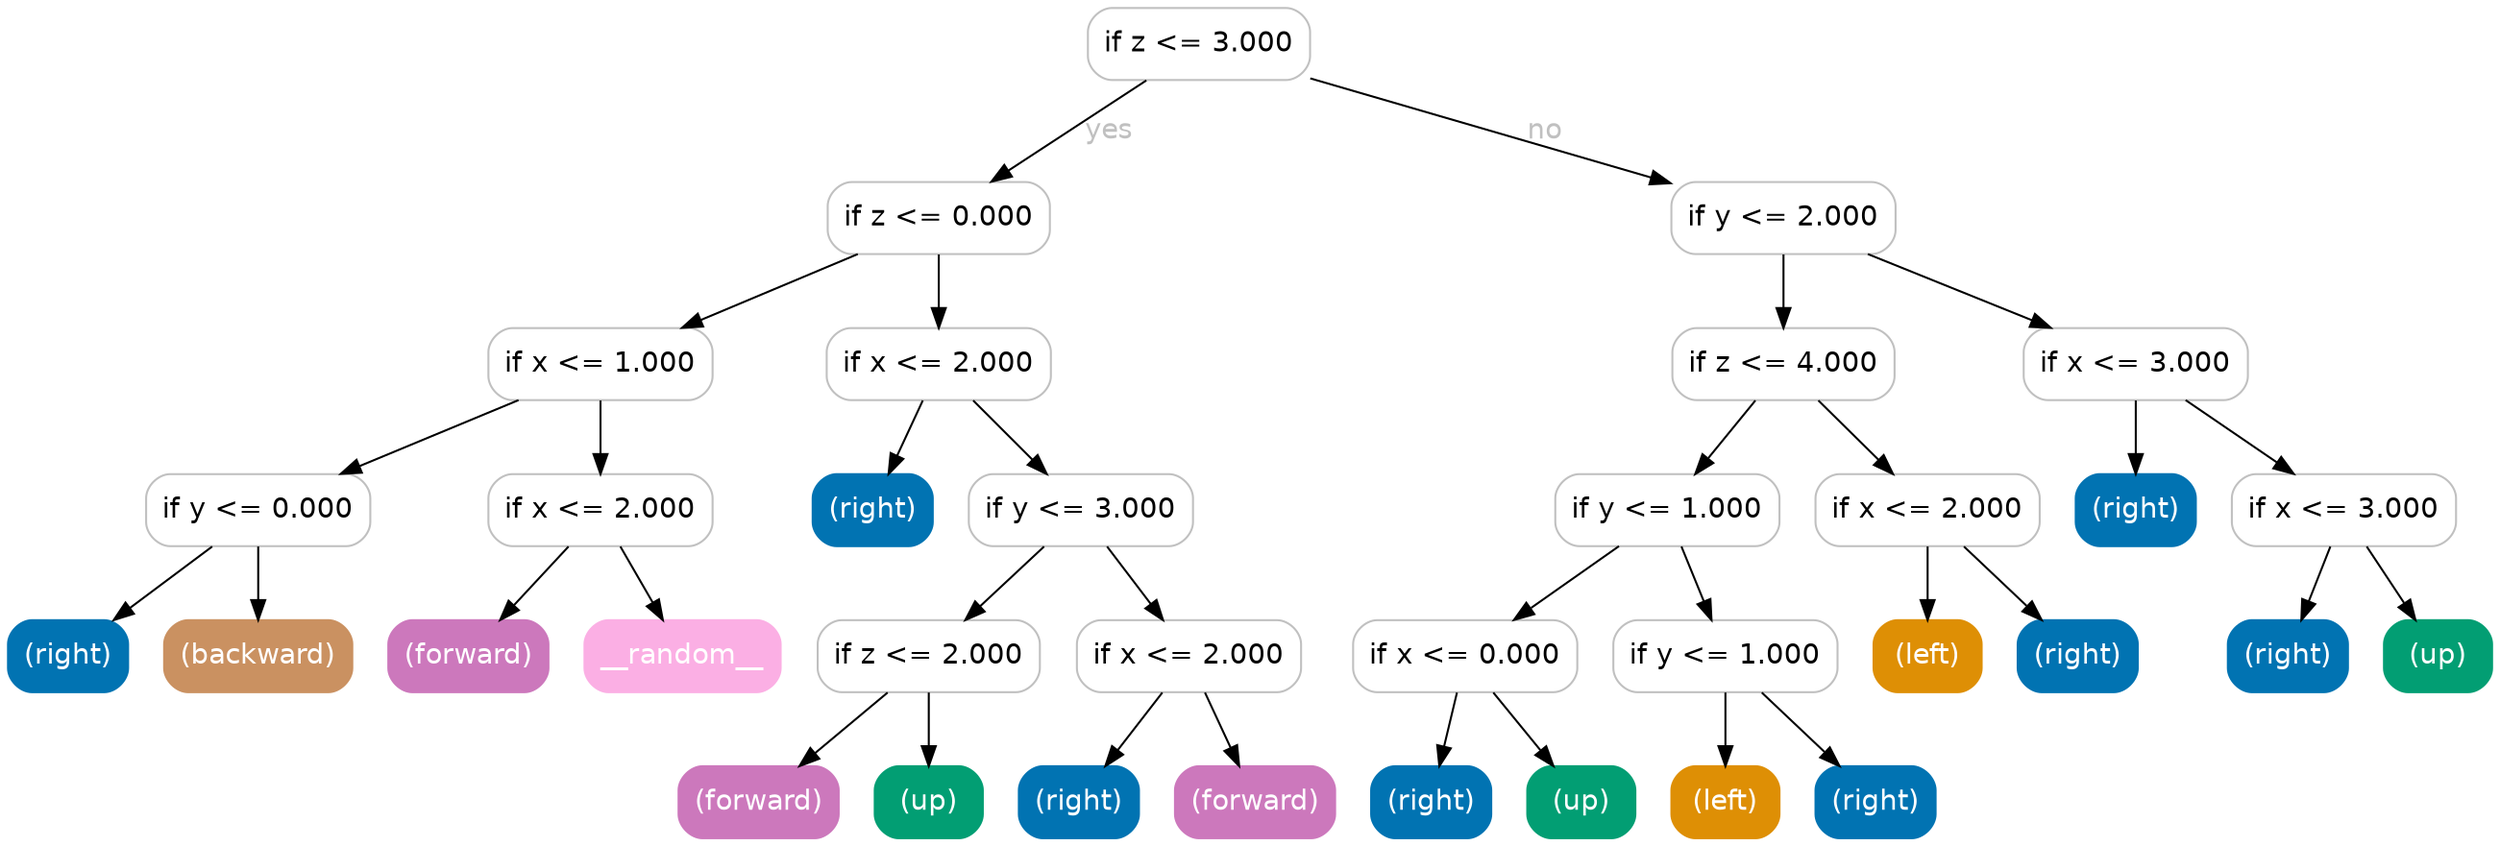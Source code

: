 digraph Tree {
	graph [bb="0,0,1241,415"];
	node [color=gray,
		fillcolor=white,
		fontname=helvetica,
		label="\N",
		shape=box,
		style="filled, rounded"
	];
	edge [fontname=helvetica];
	0	[height=0.5,
		label="if z <= 3.000",
		pos="595,397",
		width=1.5417];
	1	[height=0.5,
		label="if z <= 0.000",
		pos="465,310",
		width=1.5417];
	0 -> 1	[fontcolor=gray,
		label=yes,
		lp="550.5,353.5",
		pos="e,491.27,328.18 568.69,378.8 548.87,365.84 521.5,347.94 499.85,333.79"];
	18	[height=0.5,
		label="if y <= 2.000",
		pos="887,310",
		width=1.5556];
	0 -> 18	[fontcolor=gray,
		label=no,
		lp="768,353.5",
		pos="e,830.6,327.42 650.61,379.81 699.11,365.69 769.55,345.19 820.92,330.24"];
	2	[height=0.5,
		label="if x <= 1.000",
		pos="296,237",
		width=1.5556];
	1 -> 2	[fontcolor=gray,
		pos="e,336.74,255.11 424.52,291.99 400.97,282.1 371.09,269.54 346.06,259.03"];
	9	[height=0.5,
		label="if x <= 2.000",
		pos="465,237",
		width=1.5556];
	1 -> 9	[fontcolor=gray,
		pos="e,465,255.03 465,291.81 465,283.79 465,274.05 465,265.07"];
	3	[height=0.5,
		label="if y <= 0.000",
		pos="125,164",
		width=1.5556];
	2 -> 3	[fontcolor=gray,
		pos="e,166.22,182.11 255.04,218.99 231.21,209.1 200.97,196.54 175.66,186.03"];
	6	[height=0.5,
		label="if x <= 2.000",
		pos="296,164",
		width=1.5556];
	2 -> 6	[fontcolor=gray,
		pos="e,296,182.03 296,218.81 296,210.79 296,201.05 296,192.07"];
	4	[color="#0173b2",
		fillcolor="#0173b2",
		fontcolor=white,
		height=0.5,
		label="(right)",
		pos="30,91",
		width=0.83333];
	3 -> 4	[fontcolor=gray,
		pos="e,52.785,109.03 102,145.81 89.634,136.57 74.212,125.04 60.818,115.03"];
	5	[color="#ca9161",
		fillcolor="#ca9161",
		fontcolor=white,
		height=0.5,
		label="(backward)",
		pos="125,91",
		width=1.3056];
	3 -> 5	[fontcolor=gray,
		pos="e,125,109.03 125,145.81 125,137.79 125,128.05 125,119.07"];
	7	[color="#cc78bc",
		fillcolor="#cc78bc",
		fontcolor=white,
		height=0.5,
		label="(forward)",
		pos="230,91",
		width=1.1111];
	6 -> 7	[fontcolor=gray,
		pos="e,245.83,109.03 280.02,145.81 271.84,137 261.72,126.13 252.74,116.46"];
	8	[color="#fbafe4",
		fillcolor="#fbafe4",
		fontcolor=white,
		height=0.5,
		label=__random__,
		pos="337,91",
		width=1.3611];
	6 -> 8	[fontcolor=gray,
		pos="e,327.17,109.03 305.92,145.81 310.76,137.44 316.67,127.2 322.04,117.9"];
	10	[color="#0173b2",
		fillcolor="#0173b2",
		fontcolor=white,
		height=0.5,
		label="(right)",
		pos="432,164",
		width=0.83333];
	9 -> 10	[fontcolor=gray,
		pos="e,439.91,182.03 457.01,218.81 453.16,210.53 448.46,200.41 444.17,191.19"];
	11	[height=0.5,
		label="if y <= 3.000",
		pos="536,164",
		width=1.5556];
	9 -> 11	[fontcolor=gray,
		pos="e,518.97,182.03 482.19,218.81 491.08,209.92 502.09,198.91 511.83,189.17"];
	12	[height=0.5,
		label="if z <= 2.000",
		pos="460,91",
		width=1.5417];
	11 -> 12	[fontcolor=gray,
		pos="e,478.23,109.03 517.6,145.81 507.99,136.83 496.07,125.69 485.57,115.89"];
	15	[height=0.5,
		label="if x <= 2.000",
		pos="590,91",
		width=1.5556];
	11 -> 15	[fontcolor=gray,
		pos="e,577.05,109.03 549.07,145.81 555.64,137.18 563.72,126.56 570.96,117.03"];
	13	[color="#cc78bc",
		fillcolor="#cc78bc",
		fontcolor=white,
		height=0.5,
		label="(forward)",
		pos="375,18",
		width=1.1111];
	12 -> 13	[fontcolor=gray,
		pos="e,395.39,36.029 439.42,72.813 428.57,63.743 415.08,52.477 403.25,42.6"];
	14	[color="#029e73",
		fillcolor="#029e73",
		fontcolor=white,
		height=0.5,
		label="(up)",
		pos="460,18",
		width=0.75];
	12 -> 14	[fontcolor=gray,
		pos="e,460,36.029 460,72.813 460,64.789 460,55.047 460,46.069"];
	16	[color="#0173b2",
		fillcolor="#0173b2",
		fontcolor=white,
		height=0.5,
		label="(right)",
		pos="535,18",
		width=0.83333];
	15 -> 16	[fontcolor=gray,
		pos="e,548.19,36.029 576.69,72.813 570,64.179 561.77,53.555 554.39,44.034"];
	17	[color="#cc78bc",
		fillcolor="#cc78bc",
		fontcolor=white,
		height=0.5,
		label="(forward)",
		pos="623,18",
		width=1.1111];
	15 -> 17	[fontcolor=gray,
		pos="e,615.09,36.029 597.99,72.813 601.84,64.528 606.54,54.41 610.83,45.193"];
	19	[height=0.5,
		label="if z <= 4.000",
		pos="887,237",
		width=1.5417];
	18 -> 19	[fontcolor=gray,
		pos="e,887,255.03 887,291.81 887,283.79 887,274.05 887,265.07"];
	30	[height=0.5,
		label="if x <= 3.000",
		pos="1063,237",
		width=1.5556];
	18 -> 30	[fontcolor=gray,
		pos="e,1020.6,255.11 929.16,291.99 953.79,282.06 985.08,269.43 1011.2,258.89"];
	20	[height=0.5,
		label="if y <= 1.000",
		pos="829,164",
		width=1.5556];
	19 -> 20	[fontcolor=gray,
		pos="e,842.91,182.03 872.96,218.81 865.91,210.18 857.23,199.56 849.45,190.03"];
	27	[height=0.5,
		label="if x <= 2.000",
		pos="959,164",
		width=1.5556];
	19 -> 27	[fontcolor=gray,
		pos="e,941.73,182.03 904.43,218.81 913.45,209.92 924.61,198.91 934.49,189.17"];
	21	[height=0.5,
		label="if x <= 0.000",
		pos="728,91",
		width=1.5556];
	20 -> 21	[fontcolor=gray,
		pos="e,752.34,109.11 804.81,145.99 791.66,136.75 775.22,125.19 760.92,115.14"];
	24	[height=0.5,
		label="if y <= 1.000",
		pos="858,91",
		width=1.5556];
	20 -> 24	[fontcolor=gray,
		pos="e,851.04,109.03 836.02,145.81 839.37,137.62 843.45,127.62 847.18,118.48"];
	22	[color="#0173b2",
		fillcolor="#0173b2",
		fontcolor=white,
		height=0.5,
		label="(right)",
		pos="711,18",
		width=0.83333];
	21 -> 22	[fontcolor=gray,
		pos="e,715.08,36.029 723.88,72.813 721.94,64.702 719.58,54.836 717.41,45.777"];
	23	[color="#029e73",
		fillcolor="#029e73",
		fontcolor=white,
		height=0.5,
		label="(up)",
		pos="786,18",
		width=0.75];
	21 -> 23	[fontcolor=gray,
		pos="e,772.09,36.029 742.04,72.813 749.09,64.179 757.77,53.555 765.55,44.034"];
	25	[color="#de8f05",
		fillcolor="#de8f05",
		fontcolor=white,
		height=0.5,
		label="(left)",
		pos="858,18",
		width=0.75];
	24 -> 25	[fontcolor=gray,
		pos="e,858,36.029 858,72.813 858,64.789 858,55.047 858,46.069"];
	26	[color="#0173b2",
		fillcolor="#0173b2",
		fontcolor=white,
		height=0.5,
		label="(right)",
		pos="933,18",
		width=0.83333];
	24 -> 26	[fontcolor=gray,
		pos="e,915.01,36.029 876.16,72.813 885.55,63.917 897.18,52.909 907.47,43.172"];
	28	[color="#de8f05",
		fillcolor="#de8f05",
		fontcolor=white,
		height=0.5,
		label="(left)",
		pos="959,91",
		width=0.75];
	27 -> 28	[fontcolor=gray,
		pos="e,959,109.03 959,145.81 959,137.79 959,128.05 959,119.07"];
	29	[color="#0173b2",
		fillcolor="#0173b2",
		fontcolor=white,
		height=0.5,
		label="(right)",
		pos="1034,91",
		width=0.83333];
	27 -> 29	[fontcolor=gray,
		pos="e,1016,109.03 977.16,145.81 986.55,136.92 998.18,125.91 1008.5,116.17"];
	31	[color="#0173b2",
		fillcolor="#0173b2",
		fontcolor=white,
		height=0.5,
		label="(right)",
		pos="1063,164",
		width=0.83333];
	30 -> 31	[fontcolor=gray,
		pos="e,1063,182.03 1063,218.81 1063,210.79 1063,201.05 1063,192.07"];
	32	[height=0.5,
		label="if x <= 3.000",
		pos="1167,164",
		width=1.5556];
	30 -> 32	[fontcolor=gray,
		pos="e,1141.9,182.11 1087.9,218.99 1101.6,209.67 1118.7,197.97 1133.5,187.86"];
	33	[color="#0173b2",
		fillcolor="#0173b2",
		fontcolor=white,
		height=0.5,
		label="(right)",
		pos="1139,91",
		width=0.83333];
	32 -> 33	[fontcolor=gray,
		pos="e,1145.7,109.03 1160.2,145.81 1157,137.62 1153,127.62 1149.4,118.48"];
	34	[color="#029e73",
		fillcolor="#029e73",
		fontcolor=white,
		height=0.5,
		label="(up)",
		pos="1214,91",
		width=0.75];
	32 -> 34	[fontcolor=gray,
		pos="e,1202.7,109.03 1178.4,145.81 1184,137.35 1190.8,126.98 1197,117.61"];
}

